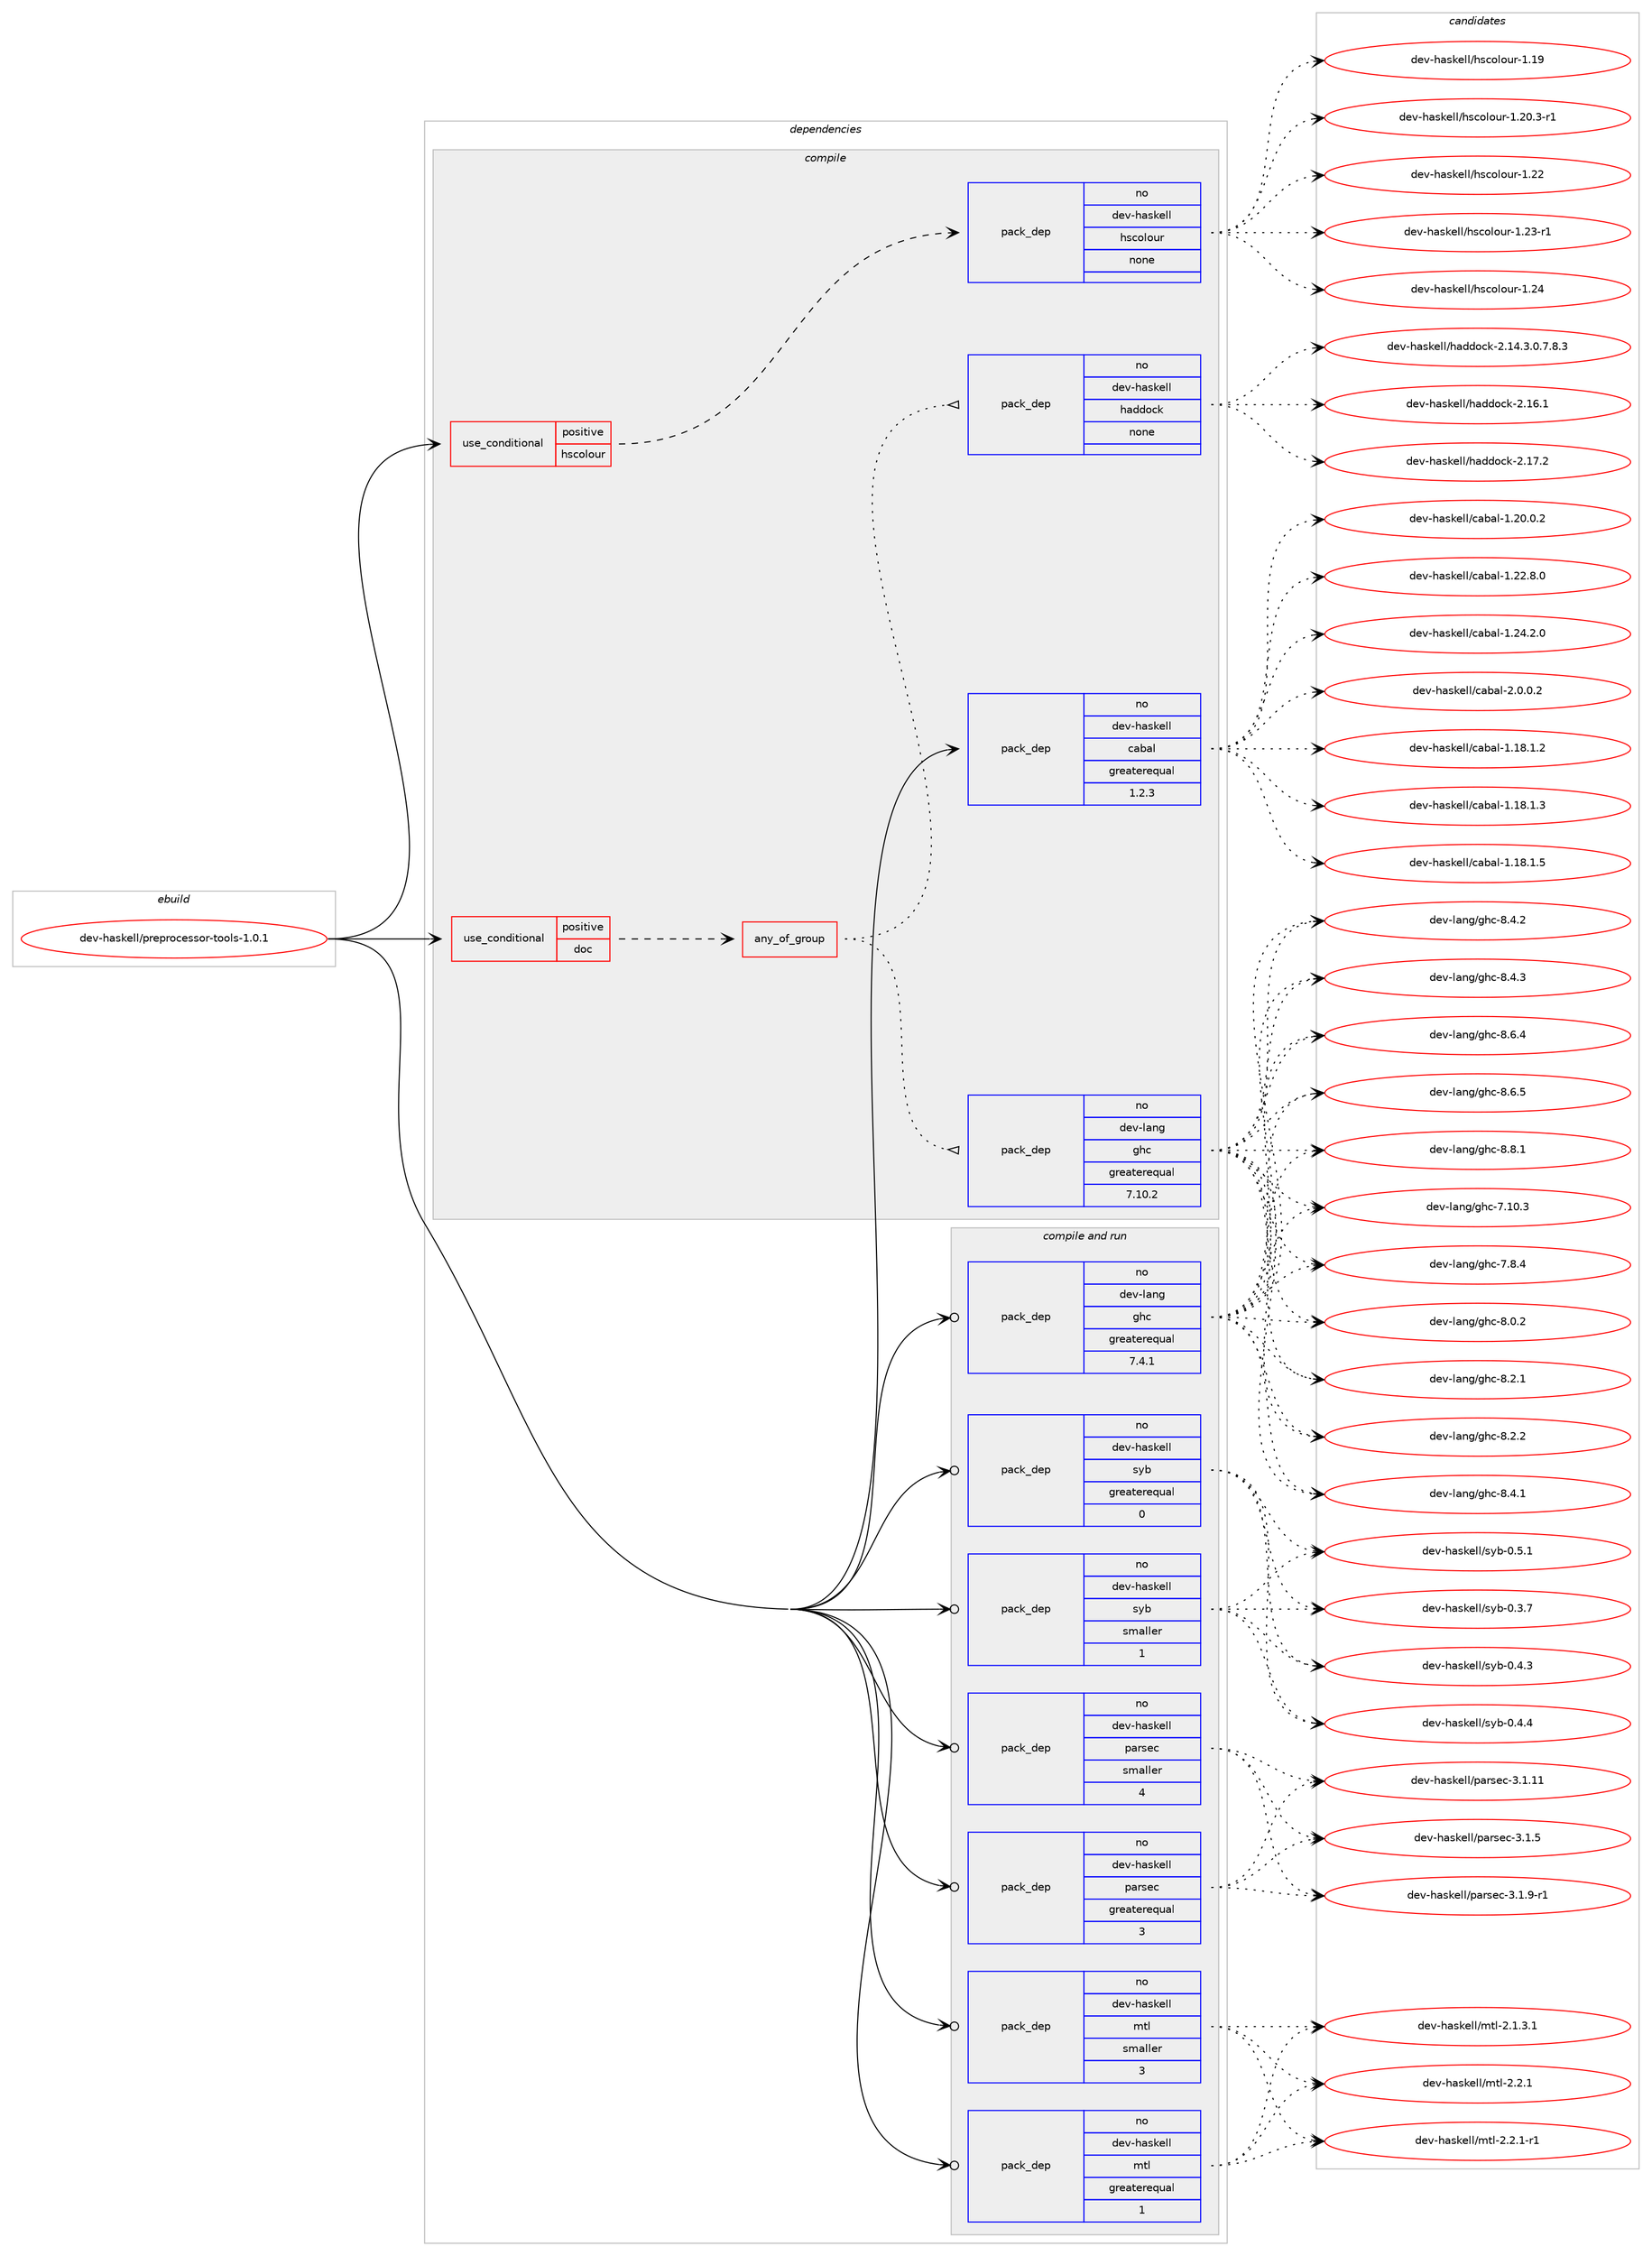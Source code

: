 digraph prolog {

# *************
# Graph options
# *************

newrank=true;
concentrate=true;
compound=true;
graph [rankdir=LR,fontname=Helvetica,fontsize=10,ranksep=1.5];#, ranksep=2.5, nodesep=0.2];
edge  [arrowhead=vee];
node  [fontname=Helvetica,fontsize=10];

# **********
# The ebuild
# **********

subgraph cluster_leftcol {
color=gray;
rank=same;
label=<<i>ebuild</i>>;
id [label="dev-haskell/preprocessor-tools-1.0.1", color=red, width=4, href="../dev-haskell/preprocessor-tools-1.0.1.svg"];
}

# ****************
# The dependencies
# ****************

subgraph cluster_midcol {
color=gray;
label=<<i>dependencies</i>>;
subgraph cluster_compile {
fillcolor="#eeeeee";
style=filled;
label=<<i>compile</i>>;
subgraph cond127186 {
dependency541663 [label=<<TABLE BORDER="0" CELLBORDER="1" CELLSPACING="0" CELLPADDING="4"><TR><TD ROWSPAN="3" CELLPADDING="10">use_conditional</TD></TR><TR><TD>positive</TD></TR><TR><TD>doc</TD></TR></TABLE>>, shape=none, color=red];
subgraph any10335 {
dependency541664 [label=<<TABLE BORDER="0" CELLBORDER="1" CELLSPACING="0" CELLPADDING="4"><TR><TD CELLPADDING="10">any_of_group</TD></TR></TABLE>>, shape=none, color=red];subgraph pack403785 {
dependency541665 [label=<<TABLE BORDER="0" CELLBORDER="1" CELLSPACING="0" CELLPADDING="4" WIDTH="220"><TR><TD ROWSPAN="6" CELLPADDING="30">pack_dep</TD></TR><TR><TD WIDTH="110">no</TD></TR><TR><TD>dev-haskell</TD></TR><TR><TD>haddock</TD></TR><TR><TD>none</TD></TR><TR><TD></TD></TR></TABLE>>, shape=none, color=blue];
}
dependency541664:e -> dependency541665:w [weight=20,style="dotted",arrowhead="oinv"];
subgraph pack403786 {
dependency541666 [label=<<TABLE BORDER="0" CELLBORDER="1" CELLSPACING="0" CELLPADDING="4" WIDTH="220"><TR><TD ROWSPAN="6" CELLPADDING="30">pack_dep</TD></TR><TR><TD WIDTH="110">no</TD></TR><TR><TD>dev-lang</TD></TR><TR><TD>ghc</TD></TR><TR><TD>greaterequal</TD></TR><TR><TD>7.10.2</TD></TR></TABLE>>, shape=none, color=blue];
}
dependency541664:e -> dependency541666:w [weight=20,style="dotted",arrowhead="oinv"];
}
dependency541663:e -> dependency541664:w [weight=20,style="dashed",arrowhead="vee"];
}
id:e -> dependency541663:w [weight=20,style="solid",arrowhead="vee"];
subgraph cond127187 {
dependency541667 [label=<<TABLE BORDER="0" CELLBORDER="1" CELLSPACING="0" CELLPADDING="4"><TR><TD ROWSPAN="3" CELLPADDING="10">use_conditional</TD></TR><TR><TD>positive</TD></TR><TR><TD>hscolour</TD></TR></TABLE>>, shape=none, color=red];
subgraph pack403787 {
dependency541668 [label=<<TABLE BORDER="0" CELLBORDER="1" CELLSPACING="0" CELLPADDING="4" WIDTH="220"><TR><TD ROWSPAN="6" CELLPADDING="30">pack_dep</TD></TR><TR><TD WIDTH="110">no</TD></TR><TR><TD>dev-haskell</TD></TR><TR><TD>hscolour</TD></TR><TR><TD>none</TD></TR><TR><TD></TD></TR></TABLE>>, shape=none, color=blue];
}
dependency541667:e -> dependency541668:w [weight=20,style="dashed",arrowhead="vee"];
}
id:e -> dependency541667:w [weight=20,style="solid",arrowhead="vee"];
subgraph pack403788 {
dependency541669 [label=<<TABLE BORDER="0" CELLBORDER="1" CELLSPACING="0" CELLPADDING="4" WIDTH="220"><TR><TD ROWSPAN="6" CELLPADDING="30">pack_dep</TD></TR><TR><TD WIDTH="110">no</TD></TR><TR><TD>dev-haskell</TD></TR><TR><TD>cabal</TD></TR><TR><TD>greaterequal</TD></TR><TR><TD>1.2.3</TD></TR></TABLE>>, shape=none, color=blue];
}
id:e -> dependency541669:w [weight=20,style="solid",arrowhead="vee"];
}
subgraph cluster_compileandrun {
fillcolor="#eeeeee";
style=filled;
label=<<i>compile and run</i>>;
subgraph pack403789 {
dependency541670 [label=<<TABLE BORDER="0" CELLBORDER="1" CELLSPACING="0" CELLPADDING="4" WIDTH="220"><TR><TD ROWSPAN="6" CELLPADDING="30">pack_dep</TD></TR><TR><TD WIDTH="110">no</TD></TR><TR><TD>dev-haskell</TD></TR><TR><TD>mtl</TD></TR><TR><TD>greaterequal</TD></TR><TR><TD>1</TD></TR></TABLE>>, shape=none, color=blue];
}
id:e -> dependency541670:w [weight=20,style="solid",arrowhead="odotvee"];
subgraph pack403790 {
dependency541671 [label=<<TABLE BORDER="0" CELLBORDER="1" CELLSPACING="0" CELLPADDING="4" WIDTH="220"><TR><TD ROWSPAN="6" CELLPADDING="30">pack_dep</TD></TR><TR><TD WIDTH="110">no</TD></TR><TR><TD>dev-haskell</TD></TR><TR><TD>mtl</TD></TR><TR><TD>smaller</TD></TR><TR><TD>3</TD></TR></TABLE>>, shape=none, color=blue];
}
id:e -> dependency541671:w [weight=20,style="solid",arrowhead="odotvee"];
subgraph pack403791 {
dependency541672 [label=<<TABLE BORDER="0" CELLBORDER="1" CELLSPACING="0" CELLPADDING="4" WIDTH="220"><TR><TD ROWSPAN="6" CELLPADDING="30">pack_dep</TD></TR><TR><TD WIDTH="110">no</TD></TR><TR><TD>dev-haskell</TD></TR><TR><TD>parsec</TD></TR><TR><TD>greaterequal</TD></TR><TR><TD>3</TD></TR></TABLE>>, shape=none, color=blue];
}
id:e -> dependency541672:w [weight=20,style="solid",arrowhead="odotvee"];
subgraph pack403792 {
dependency541673 [label=<<TABLE BORDER="0" CELLBORDER="1" CELLSPACING="0" CELLPADDING="4" WIDTH="220"><TR><TD ROWSPAN="6" CELLPADDING="30">pack_dep</TD></TR><TR><TD WIDTH="110">no</TD></TR><TR><TD>dev-haskell</TD></TR><TR><TD>parsec</TD></TR><TR><TD>smaller</TD></TR><TR><TD>4</TD></TR></TABLE>>, shape=none, color=blue];
}
id:e -> dependency541673:w [weight=20,style="solid",arrowhead="odotvee"];
subgraph pack403793 {
dependency541674 [label=<<TABLE BORDER="0" CELLBORDER="1" CELLSPACING="0" CELLPADDING="4" WIDTH="220"><TR><TD ROWSPAN="6" CELLPADDING="30">pack_dep</TD></TR><TR><TD WIDTH="110">no</TD></TR><TR><TD>dev-haskell</TD></TR><TR><TD>syb</TD></TR><TR><TD>greaterequal</TD></TR><TR><TD>0</TD></TR></TABLE>>, shape=none, color=blue];
}
id:e -> dependency541674:w [weight=20,style="solid",arrowhead="odotvee"];
subgraph pack403794 {
dependency541675 [label=<<TABLE BORDER="0" CELLBORDER="1" CELLSPACING="0" CELLPADDING="4" WIDTH="220"><TR><TD ROWSPAN="6" CELLPADDING="30">pack_dep</TD></TR><TR><TD WIDTH="110">no</TD></TR><TR><TD>dev-haskell</TD></TR><TR><TD>syb</TD></TR><TR><TD>smaller</TD></TR><TR><TD>1</TD></TR></TABLE>>, shape=none, color=blue];
}
id:e -> dependency541675:w [weight=20,style="solid",arrowhead="odotvee"];
subgraph pack403795 {
dependency541676 [label=<<TABLE BORDER="0" CELLBORDER="1" CELLSPACING="0" CELLPADDING="4" WIDTH="220"><TR><TD ROWSPAN="6" CELLPADDING="30">pack_dep</TD></TR><TR><TD WIDTH="110">no</TD></TR><TR><TD>dev-lang</TD></TR><TR><TD>ghc</TD></TR><TR><TD>greaterequal</TD></TR><TR><TD>7.4.1</TD></TR></TABLE>>, shape=none, color=blue];
}
id:e -> dependency541676:w [weight=20,style="solid",arrowhead="odotvee"];
}
subgraph cluster_run {
fillcolor="#eeeeee";
style=filled;
label=<<i>run</i>>;
}
}

# **************
# The candidates
# **************

subgraph cluster_choices {
rank=same;
color=gray;
label=<<i>candidates</i>>;

subgraph choice403785 {
color=black;
nodesep=1;
choice1001011184510497115107101108108471049710010011199107455046495246514648465546564651 [label="dev-haskell/haddock-2.14.3.0.7.8.3", color=red, width=4,href="../dev-haskell/haddock-2.14.3.0.7.8.3.svg"];
choice100101118451049711510710110810847104971001001119910745504649544649 [label="dev-haskell/haddock-2.16.1", color=red, width=4,href="../dev-haskell/haddock-2.16.1.svg"];
choice100101118451049711510710110810847104971001001119910745504649554650 [label="dev-haskell/haddock-2.17.2", color=red, width=4,href="../dev-haskell/haddock-2.17.2.svg"];
dependency541665:e -> choice1001011184510497115107101108108471049710010011199107455046495246514648465546564651:w [style=dotted,weight="100"];
dependency541665:e -> choice100101118451049711510710110810847104971001001119910745504649544649:w [style=dotted,weight="100"];
dependency541665:e -> choice100101118451049711510710110810847104971001001119910745504649554650:w [style=dotted,weight="100"];
}
subgraph choice403786 {
color=black;
nodesep=1;
choice1001011184510897110103471031049945554649484651 [label="dev-lang/ghc-7.10.3", color=red, width=4,href="../dev-lang/ghc-7.10.3.svg"];
choice10010111845108971101034710310499455546564652 [label="dev-lang/ghc-7.8.4", color=red, width=4,href="../dev-lang/ghc-7.8.4.svg"];
choice10010111845108971101034710310499455646484650 [label="dev-lang/ghc-8.0.2", color=red, width=4,href="../dev-lang/ghc-8.0.2.svg"];
choice10010111845108971101034710310499455646504649 [label="dev-lang/ghc-8.2.1", color=red, width=4,href="../dev-lang/ghc-8.2.1.svg"];
choice10010111845108971101034710310499455646504650 [label="dev-lang/ghc-8.2.2", color=red, width=4,href="../dev-lang/ghc-8.2.2.svg"];
choice10010111845108971101034710310499455646524649 [label="dev-lang/ghc-8.4.1", color=red, width=4,href="../dev-lang/ghc-8.4.1.svg"];
choice10010111845108971101034710310499455646524650 [label="dev-lang/ghc-8.4.2", color=red, width=4,href="../dev-lang/ghc-8.4.2.svg"];
choice10010111845108971101034710310499455646524651 [label="dev-lang/ghc-8.4.3", color=red, width=4,href="../dev-lang/ghc-8.4.3.svg"];
choice10010111845108971101034710310499455646544652 [label="dev-lang/ghc-8.6.4", color=red, width=4,href="../dev-lang/ghc-8.6.4.svg"];
choice10010111845108971101034710310499455646544653 [label="dev-lang/ghc-8.6.5", color=red, width=4,href="../dev-lang/ghc-8.6.5.svg"];
choice10010111845108971101034710310499455646564649 [label="dev-lang/ghc-8.8.1", color=red, width=4,href="../dev-lang/ghc-8.8.1.svg"];
dependency541666:e -> choice1001011184510897110103471031049945554649484651:w [style=dotted,weight="100"];
dependency541666:e -> choice10010111845108971101034710310499455546564652:w [style=dotted,weight="100"];
dependency541666:e -> choice10010111845108971101034710310499455646484650:w [style=dotted,weight="100"];
dependency541666:e -> choice10010111845108971101034710310499455646504649:w [style=dotted,weight="100"];
dependency541666:e -> choice10010111845108971101034710310499455646504650:w [style=dotted,weight="100"];
dependency541666:e -> choice10010111845108971101034710310499455646524649:w [style=dotted,weight="100"];
dependency541666:e -> choice10010111845108971101034710310499455646524650:w [style=dotted,weight="100"];
dependency541666:e -> choice10010111845108971101034710310499455646524651:w [style=dotted,weight="100"];
dependency541666:e -> choice10010111845108971101034710310499455646544652:w [style=dotted,weight="100"];
dependency541666:e -> choice10010111845108971101034710310499455646544653:w [style=dotted,weight="100"];
dependency541666:e -> choice10010111845108971101034710310499455646564649:w [style=dotted,weight="100"];
}
subgraph choice403787 {
color=black;
nodesep=1;
choice100101118451049711510710110810847104115991111081111171144549464957 [label="dev-haskell/hscolour-1.19", color=red, width=4,href="../dev-haskell/hscolour-1.19.svg"];
choice10010111845104971151071011081084710411599111108111117114454946504846514511449 [label="dev-haskell/hscolour-1.20.3-r1", color=red, width=4,href="../dev-haskell/hscolour-1.20.3-r1.svg"];
choice100101118451049711510710110810847104115991111081111171144549465050 [label="dev-haskell/hscolour-1.22", color=red, width=4,href="../dev-haskell/hscolour-1.22.svg"];
choice1001011184510497115107101108108471041159911110811111711445494650514511449 [label="dev-haskell/hscolour-1.23-r1", color=red, width=4,href="../dev-haskell/hscolour-1.23-r1.svg"];
choice100101118451049711510710110810847104115991111081111171144549465052 [label="dev-haskell/hscolour-1.24", color=red, width=4,href="../dev-haskell/hscolour-1.24.svg"];
dependency541668:e -> choice100101118451049711510710110810847104115991111081111171144549464957:w [style=dotted,weight="100"];
dependency541668:e -> choice10010111845104971151071011081084710411599111108111117114454946504846514511449:w [style=dotted,weight="100"];
dependency541668:e -> choice100101118451049711510710110810847104115991111081111171144549465050:w [style=dotted,weight="100"];
dependency541668:e -> choice1001011184510497115107101108108471041159911110811111711445494650514511449:w [style=dotted,weight="100"];
dependency541668:e -> choice100101118451049711510710110810847104115991111081111171144549465052:w [style=dotted,weight="100"];
}
subgraph choice403788 {
color=black;
nodesep=1;
choice10010111845104971151071011081084799979897108454946495646494650 [label="dev-haskell/cabal-1.18.1.2", color=red, width=4,href="../dev-haskell/cabal-1.18.1.2.svg"];
choice10010111845104971151071011081084799979897108454946495646494651 [label="dev-haskell/cabal-1.18.1.3", color=red, width=4,href="../dev-haskell/cabal-1.18.1.3.svg"];
choice10010111845104971151071011081084799979897108454946495646494653 [label="dev-haskell/cabal-1.18.1.5", color=red, width=4,href="../dev-haskell/cabal-1.18.1.5.svg"];
choice10010111845104971151071011081084799979897108454946504846484650 [label="dev-haskell/cabal-1.20.0.2", color=red, width=4,href="../dev-haskell/cabal-1.20.0.2.svg"];
choice10010111845104971151071011081084799979897108454946505046564648 [label="dev-haskell/cabal-1.22.8.0", color=red, width=4,href="../dev-haskell/cabal-1.22.8.0.svg"];
choice10010111845104971151071011081084799979897108454946505246504648 [label="dev-haskell/cabal-1.24.2.0", color=red, width=4,href="../dev-haskell/cabal-1.24.2.0.svg"];
choice100101118451049711510710110810847999798971084550464846484650 [label="dev-haskell/cabal-2.0.0.2", color=red, width=4,href="../dev-haskell/cabal-2.0.0.2.svg"];
dependency541669:e -> choice10010111845104971151071011081084799979897108454946495646494650:w [style=dotted,weight="100"];
dependency541669:e -> choice10010111845104971151071011081084799979897108454946495646494651:w [style=dotted,weight="100"];
dependency541669:e -> choice10010111845104971151071011081084799979897108454946495646494653:w [style=dotted,weight="100"];
dependency541669:e -> choice10010111845104971151071011081084799979897108454946504846484650:w [style=dotted,weight="100"];
dependency541669:e -> choice10010111845104971151071011081084799979897108454946505046564648:w [style=dotted,weight="100"];
dependency541669:e -> choice10010111845104971151071011081084799979897108454946505246504648:w [style=dotted,weight="100"];
dependency541669:e -> choice100101118451049711510710110810847999798971084550464846484650:w [style=dotted,weight="100"];
}
subgraph choice403789 {
color=black;
nodesep=1;
choice1001011184510497115107101108108471091161084550464946514649 [label="dev-haskell/mtl-2.1.3.1", color=red, width=4,href="../dev-haskell/mtl-2.1.3.1.svg"];
choice100101118451049711510710110810847109116108455046504649 [label="dev-haskell/mtl-2.2.1", color=red, width=4,href="../dev-haskell/mtl-2.2.1.svg"];
choice1001011184510497115107101108108471091161084550465046494511449 [label="dev-haskell/mtl-2.2.1-r1", color=red, width=4,href="../dev-haskell/mtl-2.2.1-r1.svg"];
dependency541670:e -> choice1001011184510497115107101108108471091161084550464946514649:w [style=dotted,weight="100"];
dependency541670:e -> choice100101118451049711510710110810847109116108455046504649:w [style=dotted,weight="100"];
dependency541670:e -> choice1001011184510497115107101108108471091161084550465046494511449:w [style=dotted,weight="100"];
}
subgraph choice403790 {
color=black;
nodesep=1;
choice1001011184510497115107101108108471091161084550464946514649 [label="dev-haskell/mtl-2.1.3.1", color=red, width=4,href="../dev-haskell/mtl-2.1.3.1.svg"];
choice100101118451049711510710110810847109116108455046504649 [label="dev-haskell/mtl-2.2.1", color=red, width=4,href="../dev-haskell/mtl-2.2.1.svg"];
choice1001011184510497115107101108108471091161084550465046494511449 [label="dev-haskell/mtl-2.2.1-r1", color=red, width=4,href="../dev-haskell/mtl-2.2.1-r1.svg"];
dependency541671:e -> choice1001011184510497115107101108108471091161084550464946514649:w [style=dotted,weight="100"];
dependency541671:e -> choice100101118451049711510710110810847109116108455046504649:w [style=dotted,weight="100"];
dependency541671:e -> choice1001011184510497115107101108108471091161084550465046494511449:w [style=dotted,weight="100"];
}
subgraph choice403791 {
color=black;
nodesep=1;
choice100101118451049711510710110810847112971141151019945514649464949 [label="dev-haskell/parsec-3.1.11", color=red, width=4,href="../dev-haskell/parsec-3.1.11.svg"];
choice1001011184510497115107101108108471129711411510199455146494653 [label="dev-haskell/parsec-3.1.5", color=red, width=4,href="../dev-haskell/parsec-3.1.5.svg"];
choice10010111845104971151071011081084711297114115101994551464946574511449 [label="dev-haskell/parsec-3.1.9-r1", color=red, width=4,href="../dev-haskell/parsec-3.1.9-r1.svg"];
dependency541672:e -> choice100101118451049711510710110810847112971141151019945514649464949:w [style=dotted,weight="100"];
dependency541672:e -> choice1001011184510497115107101108108471129711411510199455146494653:w [style=dotted,weight="100"];
dependency541672:e -> choice10010111845104971151071011081084711297114115101994551464946574511449:w [style=dotted,weight="100"];
}
subgraph choice403792 {
color=black;
nodesep=1;
choice100101118451049711510710110810847112971141151019945514649464949 [label="dev-haskell/parsec-3.1.11", color=red, width=4,href="../dev-haskell/parsec-3.1.11.svg"];
choice1001011184510497115107101108108471129711411510199455146494653 [label="dev-haskell/parsec-3.1.5", color=red, width=4,href="../dev-haskell/parsec-3.1.5.svg"];
choice10010111845104971151071011081084711297114115101994551464946574511449 [label="dev-haskell/parsec-3.1.9-r1", color=red, width=4,href="../dev-haskell/parsec-3.1.9-r1.svg"];
dependency541673:e -> choice100101118451049711510710110810847112971141151019945514649464949:w [style=dotted,weight="100"];
dependency541673:e -> choice1001011184510497115107101108108471129711411510199455146494653:w [style=dotted,weight="100"];
dependency541673:e -> choice10010111845104971151071011081084711297114115101994551464946574511449:w [style=dotted,weight="100"];
}
subgraph choice403793 {
color=black;
nodesep=1;
choice10010111845104971151071011081084711512198454846514655 [label="dev-haskell/syb-0.3.7", color=red, width=4,href="../dev-haskell/syb-0.3.7.svg"];
choice10010111845104971151071011081084711512198454846524651 [label="dev-haskell/syb-0.4.3", color=red, width=4,href="../dev-haskell/syb-0.4.3.svg"];
choice10010111845104971151071011081084711512198454846524652 [label="dev-haskell/syb-0.4.4", color=red, width=4,href="../dev-haskell/syb-0.4.4.svg"];
choice10010111845104971151071011081084711512198454846534649 [label="dev-haskell/syb-0.5.1", color=red, width=4,href="../dev-haskell/syb-0.5.1.svg"];
dependency541674:e -> choice10010111845104971151071011081084711512198454846514655:w [style=dotted,weight="100"];
dependency541674:e -> choice10010111845104971151071011081084711512198454846524651:w [style=dotted,weight="100"];
dependency541674:e -> choice10010111845104971151071011081084711512198454846524652:w [style=dotted,weight="100"];
dependency541674:e -> choice10010111845104971151071011081084711512198454846534649:w [style=dotted,weight="100"];
}
subgraph choice403794 {
color=black;
nodesep=1;
choice10010111845104971151071011081084711512198454846514655 [label="dev-haskell/syb-0.3.7", color=red, width=4,href="../dev-haskell/syb-0.3.7.svg"];
choice10010111845104971151071011081084711512198454846524651 [label="dev-haskell/syb-0.4.3", color=red, width=4,href="../dev-haskell/syb-0.4.3.svg"];
choice10010111845104971151071011081084711512198454846524652 [label="dev-haskell/syb-0.4.4", color=red, width=4,href="../dev-haskell/syb-0.4.4.svg"];
choice10010111845104971151071011081084711512198454846534649 [label="dev-haskell/syb-0.5.1", color=red, width=4,href="../dev-haskell/syb-0.5.1.svg"];
dependency541675:e -> choice10010111845104971151071011081084711512198454846514655:w [style=dotted,weight="100"];
dependency541675:e -> choice10010111845104971151071011081084711512198454846524651:w [style=dotted,weight="100"];
dependency541675:e -> choice10010111845104971151071011081084711512198454846524652:w [style=dotted,weight="100"];
dependency541675:e -> choice10010111845104971151071011081084711512198454846534649:w [style=dotted,weight="100"];
}
subgraph choice403795 {
color=black;
nodesep=1;
choice1001011184510897110103471031049945554649484651 [label="dev-lang/ghc-7.10.3", color=red, width=4,href="../dev-lang/ghc-7.10.3.svg"];
choice10010111845108971101034710310499455546564652 [label="dev-lang/ghc-7.8.4", color=red, width=4,href="../dev-lang/ghc-7.8.4.svg"];
choice10010111845108971101034710310499455646484650 [label="dev-lang/ghc-8.0.2", color=red, width=4,href="../dev-lang/ghc-8.0.2.svg"];
choice10010111845108971101034710310499455646504649 [label="dev-lang/ghc-8.2.1", color=red, width=4,href="../dev-lang/ghc-8.2.1.svg"];
choice10010111845108971101034710310499455646504650 [label="dev-lang/ghc-8.2.2", color=red, width=4,href="../dev-lang/ghc-8.2.2.svg"];
choice10010111845108971101034710310499455646524649 [label="dev-lang/ghc-8.4.1", color=red, width=4,href="../dev-lang/ghc-8.4.1.svg"];
choice10010111845108971101034710310499455646524650 [label="dev-lang/ghc-8.4.2", color=red, width=4,href="../dev-lang/ghc-8.4.2.svg"];
choice10010111845108971101034710310499455646524651 [label="dev-lang/ghc-8.4.3", color=red, width=4,href="../dev-lang/ghc-8.4.3.svg"];
choice10010111845108971101034710310499455646544652 [label="dev-lang/ghc-8.6.4", color=red, width=4,href="../dev-lang/ghc-8.6.4.svg"];
choice10010111845108971101034710310499455646544653 [label="dev-lang/ghc-8.6.5", color=red, width=4,href="../dev-lang/ghc-8.6.5.svg"];
choice10010111845108971101034710310499455646564649 [label="dev-lang/ghc-8.8.1", color=red, width=4,href="../dev-lang/ghc-8.8.1.svg"];
dependency541676:e -> choice1001011184510897110103471031049945554649484651:w [style=dotted,weight="100"];
dependency541676:e -> choice10010111845108971101034710310499455546564652:w [style=dotted,weight="100"];
dependency541676:e -> choice10010111845108971101034710310499455646484650:w [style=dotted,weight="100"];
dependency541676:e -> choice10010111845108971101034710310499455646504649:w [style=dotted,weight="100"];
dependency541676:e -> choice10010111845108971101034710310499455646504650:w [style=dotted,weight="100"];
dependency541676:e -> choice10010111845108971101034710310499455646524649:w [style=dotted,weight="100"];
dependency541676:e -> choice10010111845108971101034710310499455646524650:w [style=dotted,weight="100"];
dependency541676:e -> choice10010111845108971101034710310499455646524651:w [style=dotted,weight="100"];
dependency541676:e -> choice10010111845108971101034710310499455646544652:w [style=dotted,weight="100"];
dependency541676:e -> choice10010111845108971101034710310499455646544653:w [style=dotted,weight="100"];
dependency541676:e -> choice10010111845108971101034710310499455646564649:w [style=dotted,weight="100"];
}
}

}
